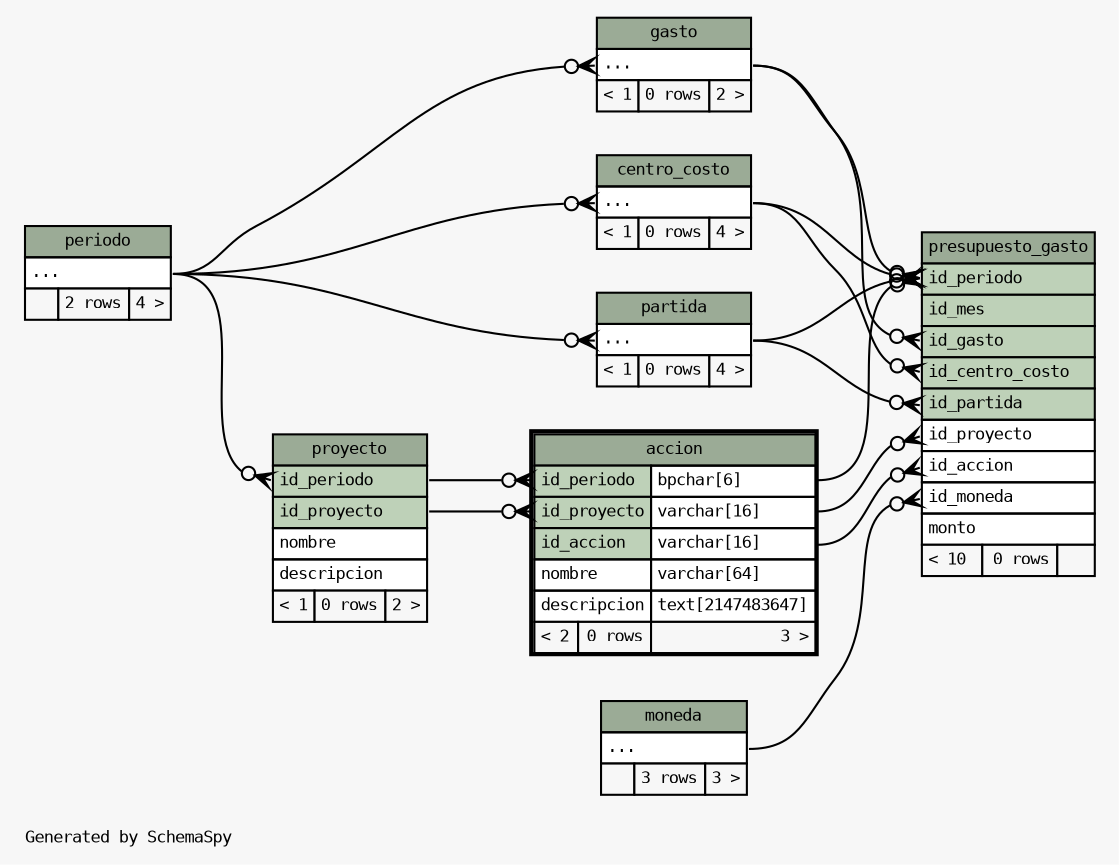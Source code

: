 // dot 2.38.0 on Linux 3.16.0-4-amd64
// SchemaSpy rev 590
digraph "twoDegreesRelationshipsDiagram" {
  graph [
    rankdir="RL"
    bgcolor="#f7f7f7"
    label="\nGenerated by SchemaSpy"
    labeljust="l"
    nodesep="0.18"
    ranksep="0.46"
    fontname="monospace"
    fontsize="8"
  ];
  node [
    fontname="monospace"
    fontsize="8"
    shape="plaintext"
  ];
  edge [
    arrowsize="0.8"
  ];
  "accion":"id_periodo":w -> "proyecto":"id_periodo":e [arrowhead=none dir=back arrowtail=crowodot];
  "accion":"id_proyecto":w -> "proyecto":"id_proyecto":e [arrowhead=none dir=back arrowtail=crowodot];
  "centro_costo":"elipses":w -> "periodo":"elipses":e [arrowhead=none dir=back arrowtail=crowodot];
  "gasto":"elipses":w -> "periodo":"elipses":e [arrowhead=none dir=back arrowtail=crowodot];
  "partida":"elipses":w -> "periodo":"elipses":e [arrowhead=none dir=back arrowtail=crowodot];
  "presupuesto_gasto":"id_accion":w -> "accion":"id_accion.type":e [arrowhead=none dir=back arrowtail=crowodot];
  "presupuesto_gasto":"id_centro_costo":w -> "centro_costo":"elipses":e [arrowhead=none dir=back arrowtail=crowodot];
  "presupuesto_gasto":"id_gasto":w -> "gasto":"elipses":e [arrowhead=none dir=back arrowtail=crowodot];
  "presupuesto_gasto":"id_moneda":w -> "moneda":"elipses":e [arrowhead=none dir=back arrowtail=crowodot];
  "presupuesto_gasto":"id_partida":w -> "partida":"elipses":e [arrowhead=none dir=back arrowtail=crowodot];
  "presupuesto_gasto":"id_periodo":w -> "accion":"id_periodo.type":e [arrowhead=none dir=back arrowtail=crowodot];
  "presupuesto_gasto":"id_periodo":w -> "centro_costo":"elipses":e [arrowhead=none dir=back arrowtail=crowodot];
  "presupuesto_gasto":"id_periodo":w -> "gasto":"elipses":e [arrowhead=none dir=back arrowtail=crowodot];
  "presupuesto_gasto":"id_periodo":w -> "partida":"elipses":e [arrowhead=none dir=back arrowtail=crowodot];
  "presupuesto_gasto":"id_proyecto":w -> "accion":"id_proyecto.type":e [arrowhead=none dir=back arrowtail=crowodot];
  "proyecto":"id_periodo":w -> "periodo":"elipses":e [arrowhead=none dir=back arrowtail=crowodot];
  "accion" [
    label=<
    <TABLE BORDER="2" CELLBORDER="1" CELLSPACING="0" BGCOLOR="#ffffff">
      <TR><TD COLSPAN="3" BGCOLOR="#9bab96" ALIGN="CENTER">accion</TD></TR>
      <TR><TD PORT="id_periodo" COLSPAN="2" BGCOLOR="#bed1b8" ALIGN="LEFT">id_periodo</TD><TD PORT="id_periodo.type" ALIGN="LEFT">bpchar[6]</TD></TR>
      <TR><TD PORT="id_proyecto" COLSPAN="2" BGCOLOR="#bed1b8" ALIGN="LEFT">id_proyecto</TD><TD PORT="id_proyecto.type" ALIGN="LEFT">varchar[16]</TD></TR>
      <TR><TD PORT="id_accion" COLSPAN="2" BGCOLOR="#bed1b8" ALIGN="LEFT">id_accion</TD><TD PORT="id_accion.type" ALIGN="LEFT">varchar[16]</TD></TR>
      <TR><TD PORT="nombre" COLSPAN="2" ALIGN="LEFT">nombre</TD><TD PORT="nombre.type" ALIGN="LEFT">varchar[64]</TD></TR>
      <TR><TD PORT="descripcion" COLSPAN="2" ALIGN="LEFT">descripcion</TD><TD PORT="descripcion.type" ALIGN="LEFT">text[2147483647]</TD></TR>
      <TR><TD ALIGN="LEFT" BGCOLOR="#f7f7f7">&lt; 2</TD><TD ALIGN="RIGHT" BGCOLOR="#f7f7f7">0 rows</TD><TD ALIGN="RIGHT" BGCOLOR="#f7f7f7">3 &gt;</TD></TR>
    </TABLE>>
    URL="accion.html"
    tooltip="accion"
  ];
  "centro_costo" [
    label=<
    <TABLE BORDER="0" CELLBORDER="1" CELLSPACING="0" BGCOLOR="#ffffff">
      <TR><TD COLSPAN="3" BGCOLOR="#9bab96" ALIGN="CENTER">centro_costo</TD></TR>
      <TR><TD PORT="elipses" COLSPAN="3" ALIGN="LEFT">...</TD></TR>
      <TR><TD ALIGN="LEFT" BGCOLOR="#f7f7f7">&lt; 1</TD><TD ALIGN="RIGHT" BGCOLOR="#f7f7f7">0 rows</TD><TD ALIGN="RIGHT" BGCOLOR="#f7f7f7">4 &gt;</TD></TR>
    </TABLE>>
    URL="centro_costo.html"
    tooltip="centro_costo"
  ];
  "gasto" [
    label=<
    <TABLE BORDER="0" CELLBORDER="1" CELLSPACING="0" BGCOLOR="#ffffff">
      <TR><TD COLSPAN="3" BGCOLOR="#9bab96" ALIGN="CENTER">gasto</TD></TR>
      <TR><TD PORT="elipses" COLSPAN="3" ALIGN="LEFT">...</TD></TR>
      <TR><TD ALIGN="LEFT" BGCOLOR="#f7f7f7">&lt; 1</TD><TD ALIGN="RIGHT" BGCOLOR="#f7f7f7">0 rows</TD><TD ALIGN="RIGHT" BGCOLOR="#f7f7f7">2 &gt;</TD></TR>
    </TABLE>>
    URL="gasto.html"
    tooltip="gasto"
  ];
  "moneda" [
    label=<
    <TABLE BORDER="0" CELLBORDER="1" CELLSPACING="0" BGCOLOR="#ffffff">
      <TR><TD COLSPAN="3" BGCOLOR="#9bab96" ALIGN="CENTER">moneda</TD></TR>
      <TR><TD PORT="elipses" COLSPAN="3" ALIGN="LEFT">...</TD></TR>
      <TR><TD ALIGN="LEFT" BGCOLOR="#f7f7f7">  </TD><TD ALIGN="RIGHT" BGCOLOR="#f7f7f7">3 rows</TD><TD ALIGN="RIGHT" BGCOLOR="#f7f7f7">3 &gt;</TD></TR>
    </TABLE>>
    URL="moneda.html"
    tooltip="moneda"
  ];
  "partida" [
    label=<
    <TABLE BORDER="0" CELLBORDER="1" CELLSPACING="0" BGCOLOR="#ffffff">
      <TR><TD COLSPAN="3" BGCOLOR="#9bab96" ALIGN="CENTER">partida</TD></TR>
      <TR><TD PORT="elipses" COLSPAN="3" ALIGN="LEFT">...</TD></TR>
      <TR><TD ALIGN="LEFT" BGCOLOR="#f7f7f7">&lt; 1</TD><TD ALIGN="RIGHT" BGCOLOR="#f7f7f7">0 rows</TD><TD ALIGN="RIGHT" BGCOLOR="#f7f7f7">4 &gt;</TD></TR>
    </TABLE>>
    URL="partida.html"
    tooltip="partida"
  ];
  "periodo" [
    label=<
    <TABLE BORDER="0" CELLBORDER="1" CELLSPACING="0" BGCOLOR="#ffffff">
      <TR><TD COLSPAN="3" BGCOLOR="#9bab96" ALIGN="CENTER">periodo</TD></TR>
      <TR><TD PORT="elipses" COLSPAN="3" ALIGN="LEFT">...</TD></TR>
      <TR><TD ALIGN="LEFT" BGCOLOR="#f7f7f7">  </TD><TD ALIGN="RIGHT" BGCOLOR="#f7f7f7">2 rows</TD><TD ALIGN="RIGHT" BGCOLOR="#f7f7f7">4 &gt;</TD></TR>
    </TABLE>>
    URL="periodo.html"
    tooltip="periodo"
  ];
  "presupuesto_gasto" [
    label=<
    <TABLE BORDER="0" CELLBORDER="1" CELLSPACING="0" BGCOLOR="#ffffff">
      <TR><TD COLSPAN="3" BGCOLOR="#9bab96" ALIGN="CENTER">presupuesto_gasto</TD></TR>
      <TR><TD PORT="id_periodo" COLSPAN="3" BGCOLOR="#bed1b8" ALIGN="LEFT">id_periodo</TD></TR>
      <TR><TD PORT="id_mes" COLSPAN="3" BGCOLOR="#bed1b8" ALIGN="LEFT">id_mes</TD></TR>
      <TR><TD PORT="id_gasto" COLSPAN="3" BGCOLOR="#bed1b8" ALIGN="LEFT">id_gasto</TD></TR>
      <TR><TD PORT="id_centro_costo" COLSPAN="3" BGCOLOR="#bed1b8" ALIGN="LEFT">id_centro_costo</TD></TR>
      <TR><TD PORT="id_partida" COLSPAN="3" BGCOLOR="#bed1b8" ALIGN="LEFT">id_partida</TD></TR>
      <TR><TD PORT="id_proyecto" COLSPAN="3" ALIGN="LEFT">id_proyecto</TD></TR>
      <TR><TD PORT="id_accion" COLSPAN="3" ALIGN="LEFT">id_accion</TD></TR>
      <TR><TD PORT="id_moneda" COLSPAN="3" ALIGN="LEFT">id_moneda</TD></TR>
      <TR><TD PORT="monto" COLSPAN="3" ALIGN="LEFT">monto</TD></TR>
      <TR><TD ALIGN="LEFT" BGCOLOR="#f7f7f7">&lt; 10</TD><TD ALIGN="RIGHT" BGCOLOR="#f7f7f7">0 rows</TD><TD ALIGN="RIGHT" BGCOLOR="#f7f7f7">  </TD></TR>
    </TABLE>>
    URL="presupuesto_gasto.html"
    tooltip="presupuesto_gasto"
  ];
  "proyecto" [
    label=<
    <TABLE BORDER="0" CELLBORDER="1" CELLSPACING="0" BGCOLOR="#ffffff">
      <TR><TD COLSPAN="3" BGCOLOR="#9bab96" ALIGN="CENTER">proyecto</TD></TR>
      <TR><TD PORT="id_periodo" COLSPAN="3" BGCOLOR="#bed1b8" ALIGN="LEFT">id_periodo</TD></TR>
      <TR><TD PORT="id_proyecto" COLSPAN="3" BGCOLOR="#bed1b8" ALIGN="LEFT">id_proyecto</TD></TR>
      <TR><TD PORT="nombre" COLSPAN="3" ALIGN="LEFT">nombre</TD></TR>
      <TR><TD PORT="descripcion" COLSPAN="3" ALIGN="LEFT">descripcion</TD></TR>
      <TR><TD ALIGN="LEFT" BGCOLOR="#f7f7f7">&lt; 1</TD><TD ALIGN="RIGHT" BGCOLOR="#f7f7f7">0 rows</TD><TD ALIGN="RIGHT" BGCOLOR="#f7f7f7">2 &gt;</TD></TR>
    </TABLE>>
    URL="proyecto.html"
    tooltip="proyecto"
  ];
}
